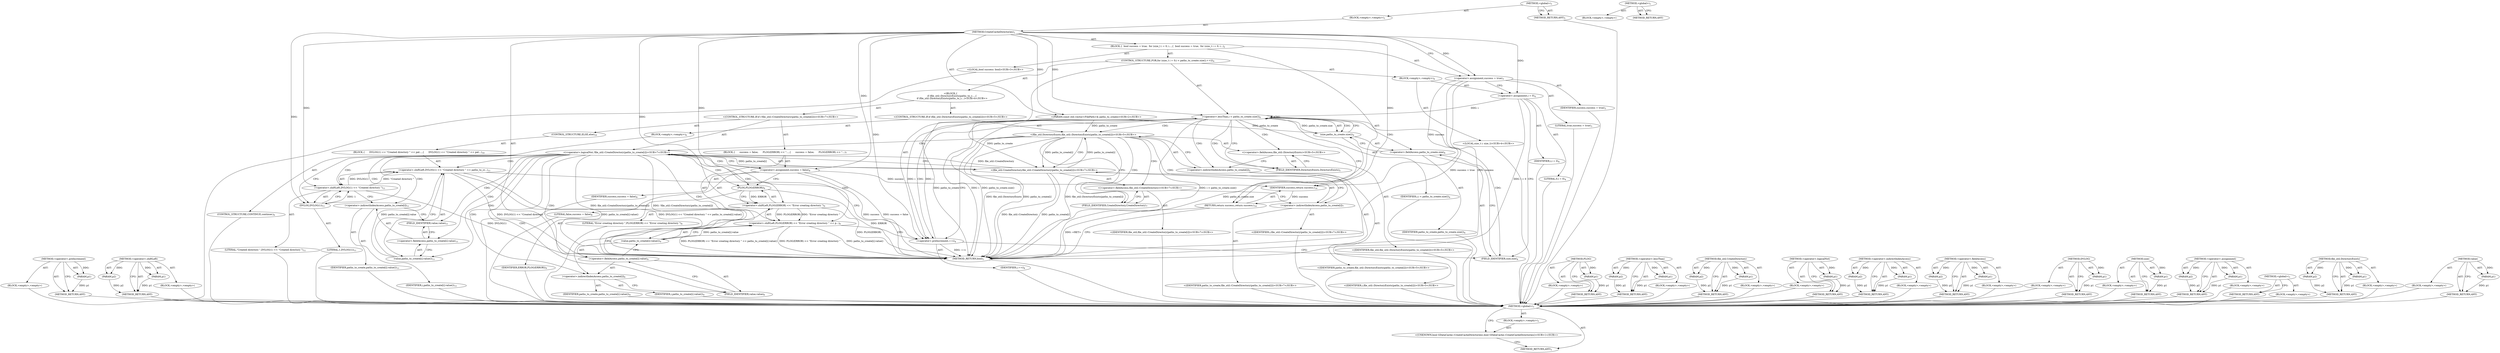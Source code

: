 digraph "&lt;global&gt;" {
vulnerable_125 [label=<(METHOD,&lt;operator&gt;.preIncrement)>];
vulnerable_126 [label=<(PARAM,p1)>];
vulnerable_127 [label=<(BLOCK,&lt;empty&gt;,&lt;empty&gt;)>];
vulnerable_128 [label=<(METHOD_RETURN,ANY)>];
vulnerable_148 [label=<(METHOD,&lt;operator&gt;.shiftLeft)>];
vulnerable_149 [label=<(PARAM,p1)>];
vulnerable_150 [label=<(PARAM,p2)>];
vulnerable_151 [label=<(BLOCK,&lt;empty&gt;,&lt;empty&gt;)>];
vulnerable_152 [label=<(METHOD_RETURN,ANY)>];
vulnerable_6 [label=<(METHOD,&lt;global&gt;)<SUB>1</SUB>>];
vulnerable_7 [label=<(BLOCK,&lt;empty&gt;,&lt;empty&gt;)<SUB>1</SUB>>];
vulnerable_8 [label=<(METHOD,CreateCacheDirectories)<SUB>1</SUB>>];
vulnerable_9 [label="<(PARAM,const std::vector&lt;FilePath&gt;&amp; paths_to_create)<SUB>2</SUB>>"];
vulnerable_10 [label=<(BLOCK,{
  bool success = true;
  for (size_t i = 0; i...,{
  bool success = true;
  for (size_t i = 0; i...)<SUB>2</SUB>>];
vulnerable_11 [label="<(LOCAL,bool success: bool)<SUB>3</SUB>>"];
vulnerable_12 [label=<(&lt;operator&gt;.assignment,success = true)<SUB>3</SUB>>];
vulnerable_13 [label=<(IDENTIFIER,success,success = true)<SUB>3</SUB>>];
vulnerable_14 [label=<(LITERAL,true,success = true)<SUB>3</SUB>>];
vulnerable_15 [label=<(CONTROL_STRUCTURE,FOR,for (size_t i = 0;i &lt; paths_to_create.size();++i))<SUB>4</SUB>>];
vulnerable_16 [label=<(BLOCK,&lt;empty&gt;,&lt;empty&gt;)<SUB>4</SUB>>];
vulnerable_17 [label="<(LOCAL,size_t i: size_t)<SUB>4</SUB>>"];
vulnerable_18 [label=<(&lt;operator&gt;.assignment,i = 0)<SUB>4</SUB>>];
vulnerable_19 [label=<(IDENTIFIER,i,i = 0)<SUB>4</SUB>>];
vulnerable_20 [label=<(LITERAL,0,i = 0)<SUB>4</SUB>>];
vulnerable_21 [label=<(&lt;operator&gt;.lessThan,i &lt; paths_to_create.size())<SUB>4</SUB>>];
vulnerable_22 [label=<(IDENTIFIER,i,i &lt; paths_to_create.size())<SUB>4</SUB>>];
vulnerable_23 [label=<(size,paths_to_create.size())<SUB>4</SUB>>];
vulnerable_24 [label=<(&lt;operator&gt;.fieldAccess,paths_to_create.size)<SUB>4</SUB>>];
vulnerable_25 [label=<(IDENTIFIER,paths_to_create,paths_to_create.size())<SUB>4</SUB>>];
vulnerable_26 [label=<(FIELD_IDENTIFIER,size,size)<SUB>4</SUB>>];
vulnerable_27 [label=<(&lt;operator&gt;.preIncrement,++i)<SUB>4</SUB>>];
vulnerable_28 [label=<(IDENTIFIER,i,++i)<SUB>4</SUB>>];
vulnerable_29 [label="<(BLOCK,{
    if (file_util::DirectoryExists(paths_to_c...,{
    if (file_util::DirectoryExists(paths_to_c...)<SUB>4</SUB>>"];
vulnerable_30 [label="<(CONTROL_STRUCTURE,IF,if (file_util::DirectoryExists(paths_to_create[i])))<SUB>5</SUB>>"];
vulnerable_31 [label="<(file_util.DirectoryExists,file_util::DirectoryExists(paths_to_create[i]))<SUB>5</SUB>>"];
vulnerable_32 [label="<(&lt;operator&gt;.fieldAccess,file_util::DirectoryExists)<SUB>5</SUB>>"];
vulnerable_33 [label="<(IDENTIFIER,file_util,file_util::DirectoryExists(paths_to_create[i]))<SUB>5</SUB>>"];
vulnerable_34 [label=<(FIELD_IDENTIFIER,DirectoryExists,DirectoryExists)<SUB>5</SUB>>];
vulnerable_35 [label=<(&lt;operator&gt;.indirectIndexAccess,paths_to_create[i])<SUB>5</SUB>>];
vulnerable_36 [label="<(IDENTIFIER,paths_to_create,file_util::DirectoryExists(paths_to_create[i]))<SUB>5</SUB>>"];
vulnerable_37 [label="<(IDENTIFIER,i,file_util::DirectoryExists(paths_to_create[i]))<SUB>5</SUB>>"];
vulnerable_38 [label=<(BLOCK,&lt;empty&gt;,&lt;empty&gt;)<SUB>6</SUB>>];
vulnerable_39 [label=<(CONTROL_STRUCTURE,CONTINUE,continue;)<SUB>6</SUB>>];
vulnerable_40 [label="<(CONTROL_STRUCTURE,IF,if (!file_util::CreateDirectory(paths_to_create[i])))<SUB>7</SUB>>"];
vulnerable_41 [label="<(&lt;operator&gt;.logicalNot,!file_util::CreateDirectory(paths_to_create[i]))<SUB>7</SUB>>"];
vulnerable_42 [label="<(file_util.CreateDirectory,file_util::CreateDirectory(paths_to_create[i]))<SUB>7</SUB>>"];
vulnerable_43 [label="<(&lt;operator&gt;.fieldAccess,file_util::CreateDirectory)<SUB>7</SUB>>"];
vulnerable_44 [label="<(IDENTIFIER,file_util,file_util::CreateDirectory(paths_to_create[i]))<SUB>7</SUB>>"];
vulnerable_45 [label=<(FIELD_IDENTIFIER,CreateDirectory,CreateDirectory)<SUB>7</SUB>>];
vulnerable_46 [label=<(&lt;operator&gt;.indirectIndexAccess,paths_to_create[i])<SUB>7</SUB>>];
vulnerable_47 [label="<(IDENTIFIER,paths_to_create,file_util::CreateDirectory(paths_to_create[i]))<SUB>7</SUB>>"];
vulnerable_48 [label="<(IDENTIFIER,i,file_util::CreateDirectory(paths_to_create[i]))<SUB>7</SUB>>"];
vulnerable_49 [label=<(BLOCK,{
      success = false;
      PLOG(ERROR) &lt;&lt; &quot;...,{
      success = false;
      PLOG(ERROR) &lt;&lt; &quot;...)<SUB>7</SUB>>];
vulnerable_50 [label=<(&lt;operator&gt;.assignment,success = false)<SUB>8</SUB>>];
vulnerable_51 [label=<(IDENTIFIER,success,success = false)<SUB>8</SUB>>];
vulnerable_52 [label=<(LITERAL,false,success = false)<SUB>8</SUB>>];
vulnerable_53 [label=<(&lt;operator&gt;.shiftLeft,PLOG(ERROR) &lt;&lt; &quot;Error creating directory &quot; &lt;&lt; p...)<SUB>9</SUB>>];
vulnerable_54 [label=<(&lt;operator&gt;.shiftLeft,PLOG(ERROR) &lt;&lt; &quot;Error creating directory &quot;)<SUB>9</SUB>>];
vulnerable_55 [label=<(PLOG,PLOG(ERROR))<SUB>9</SUB>>];
vulnerable_56 [label=<(IDENTIFIER,ERROR,PLOG(ERROR))<SUB>9</SUB>>];
vulnerable_57 [label=<(LITERAL,&quot;Error creating directory &quot;,PLOG(ERROR) &lt;&lt; &quot;Error creating directory &quot;)<SUB>9</SUB>>];
vulnerable_58 [label=<(value,paths_to_create[i].value())<SUB>9</SUB>>];
vulnerable_59 [label=<(&lt;operator&gt;.fieldAccess,paths_to_create[i].value)<SUB>9</SUB>>];
vulnerable_60 [label=<(&lt;operator&gt;.indirectIndexAccess,paths_to_create[i])<SUB>9</SUB>>];
vulnerable_61 [label=<(IDENTIFIER,paths_to_create,paths_to_create[i].value())<SUB>9</SUB>>];
vulnerable_62 [label=<(IDENTIFIER,i,paths_to_create[i].value())<SUB>9</SUB>>];
vulnerable_63 [label=<(FIELD_IDENTIFIER,value,value)<SUB>9</SUB>>];
vulnerable_64 [label=<(CONTROL_STRUCTURE,ELSE,else)<SUB>10</SUB>>];
vulnerable_65 [label=<(BLOCK,{
      DVLOG(1) &lt;&lt; &quot;Created directory &quot; &lt;&lt; pat...,{
      DVLOG(1) &lt;&lt; &quot;Created directory &quot; &lt;&lt; pat...)<SUB>10</SUB>>];
vulnerable_66 [label=<(&lt;operator&gt;.shiftLeft,DVLOG(1) &lt;&lt; &quot;Created directory &quot; &lt;&lt; paths_to_cr...)<SUB>11</SUB>>];
vulnerable_67 [label=<(&lt;operator&gt;.shiftLeft,DVLOG(1) &lt;&lt; &quot;Created directory &quot;)<SUB>11</SUB>>];
vulnerable_68 [label=<(DVLOG,DVLOG(1))<SUB>11</SUB>>];
vulnerable_69 [label=<(LITERAL,1,DVLOG(1))<SUB>11</SUB>>];
vulnerable_70 [label=<(LITERAL,&quot;Created directory &quot;,DVLOG(1) &lt;&lt; &quot;Created directory &quot;)<SUB>11</SUB>>];
vulnerable_71 [label=<(value,paths_to_create[i].value())<SUB>11</SUB>>];
vulnerable_72 [label=<(&lt;operator&gt;.fieldAccess,paths_to_create[i].value)<SUB>11</SUB>>];
vulnerable_73 [label=<(&lt;operator&gt;.indirectIndexAccess,paths_to_create[i])<SUB>11</SUB>>];
vulnerable_74 [label=<(IDENTIFIER,paths_to_create,paths_to_create[i].value())<SUB>11</SUB>>];
vulnerable_75 [label=<(IDENTIFIER,i,paths_to_create[i].value())<SUB>11</SUB>>];
vulnerable_76 [label=<(FIELD_IDENTIFIER,value,value)<SUB>11</SUB>>];
vulnerable_77 [label=<(RETURN,return success;,return success;)<SUB>14</SUB>>];
vulnerable_78 [label=<(IDENTIFIER,success,return success;)<SUB>14</SUB>>];
vulnerable_79 [label=<(METHOD_RETURN,bool)<SUB>1</SUB>>];
vulnerable_81 [label=<(METHOD_RETURN,ANY)<SUB>1</SUB>>];
vulnerable_153 [label=<(METHOD,PLOG)>];
vulnerable_154 [label=<(PARAM,p1)>];
vulnerable_155 [label=<(BLOCK,&lt;empty&gt;,&lt;empty&gt;)>];
vulnerable_156 [label=<(METHOD_RETURN,ANY)>];
vulnerable_111 [label=<(METHOD,&lt;operator&gt;.lessThan)>];
vulnerable_112 [label=<(PARAM,p1)>];
vulnerable_113 [label=<(PARAM,p2)>];
vulnerable_114 [label=<(BLOCK,&lt;empty&gt;,&lt;empty&gt;)>];
vulnerable_115 [label=<(METHOD_RETURN,ANY)>];
vulnerable_143 [label=<(METHOD,file_util.CreateDirectory)>];
vulnerable_144 [label=<(PARAM,p1)>];
vulnerable_145 [label=<(PARAM,p2)>];
vulnerable_146 [label=<(BLOCK,&lt;empty&gt;,&lt;empty&gt;)>];
vulnerable_147 [label=<(METHOD_RETURN,ANY)>];
vulnerable_139 [label=<(METHOD,&lt;operator&gt;.logicalNot)>];
vulnerable_140 [label=<(PARAM,p1)>];
vulnerable_141 [label=<(BLOCK,&lt;empty&gt;,&lt;empty&gt;)>];
vulnerable_142 [label=<(METHOD_RETURN,ANY)>];
vulnerable_134 [label=<(METHOD,&lt;operator&gt;.indirectIndexAccess)>];
vulnerable_135 [label=<(PARAM,p1)>];
vulnerable_136 [label=<(PARAM,p2)>];
vulnerable_137 [label=<(BLOCK,&lt;empty&gt;,&lt;empty&gt;)>];
vulnerable_138 [label=<(METHOD_RETURN,ANY)>];
vulnerable_120 [label=<(METHOD,&lt;operator&gt;.fieldAccess)>];
vulnerable_121 [label=<(PARAM,p1)>];
vulnerable_122 [label=<(PARAM,p2)>];
vulnerable_123 [label=<(BLOCK,&lt;empty&gt;,&lt;empty&gt;)>];
vulnerable_124 [label=<(METHOD_RETURN,ANY)>];
vulnerable_161 [label=<(METHOD,DVLOG)>];
vulnerable_162 [label=<(PARAM,p1)>];
vulnerable_163 [label=<(BLOCK,&lt;empty&gt;,&lt;empty&gt;)>];
vulnerable_164 [label=<(METHOD_RETURN,ANY)>];
vulnerable_116 [label=<(METHOD,size)>];
vulnerable_117 [label=<(PARAM,p1)>];
vulnerable_118 [label=<(BLOCK,&lt;empty&gt;,&lt;empty&gt;)>];
vulnerable_119 [label=<(METHOD_RETURN,ANY)>];
vulnerable_106 [label=<(METHOD,&lt;operator&gt;.assignment)>];
vulnerable_107 [label=<(PARAM,p1)>];
vulnerable_108 [label=<(PARAM,p2)>];
vulnerable_109 [label=<(BLOCK,&lt;empty&gt;,&lt;empty&gt;)>];
vulnerable_110 [label=<(METHOD_RETURN,ANY)>];
vulnerable_100 [label=<(METHOD,&lt;global&gt;)<SUB>1</SUB>>];
vulnerable_101 [label=<(BLOCK,&lt;empty&gt;,&lt;empty&gt;)>];
vulnerable_102 [label=<(METHOD_RETURN,ANY)>];
vulnerable_129 [label=<(METHOD,file_util.DirectoryExists)>];
vulnerable_130 [label=<(PARAM,p1)>];
vulnerable_131 [label=<(PARAM,p2)>];
vulnerable_132 [label=<(BLOCK,&lt;empty&gt;,&lt;empty&gt;)>];
vulnerable_133 [label=<(METHOD_RETURN,ANY)>];
vulnerable_157 [label=<(METHOD,value)>];
vulnerable_158 [label=<(PARAM,p1)>];
vulnerable_159 [label=<(BLOCK,&lt;empty&gt;,&lt;empty&gt;)>];
vulnerable_160 [label=<(METHOD_RETURN,ANY)>];
fixed_6 [label=<(METHOD,&lt;global&gt;)<SUB>1</SUB>>];
fixed_7 [label=<(BLOCK,&lt;empty&gt;,&lt;empty&gt;)<SUB>1</SUB>>];
fixed_8 [label="<(UNKNOWN,bool GDataCache::CreateCacheDirectories(,bool GDataCache::CreateCacheDirectories()<SUB>1</SUB>>"];
fixed_9 [label=<(METHOD_RETURN,ANY)<SUB>1</SUB>>];
fixed_14 [label=<(METHOD,&lt;global&gt;)<SUB>1</SUB>>];
fixed_15 [label=<(BLOCK,&lt;empty&gt;,&lt;empty&gt;)>];
fixed_16 [label=<(METHOD_RETURN,ANY)>];
vulnerable_125 -> vulnerable_126  [key=0, label="AST: "];
vulnerable_125 -> vulnerable_126  [key=1, label="DDG: "];
vulnerable_125 -> vulnerable_127  [key=0, label="AST: "];
vulnerable_125 -> vulnerable_128  [key=0, label="AST: "];
vulnerable_125 -> vulnerable_128  [key=1, label="CFG: "];
vulnerable_126 -> vulnerable_128  [key=0, label="DDG: p1"];
vulnerable_127 -> fixed_6  [key=0];
vulnerable_128 -> fixed_6  [key=0];
vulnerable_148 -> vulnerable_149  [key=0, label="AST: "];
vulnerable_148 -> vulnerable_149  [key=1, label="DDG: "];
vulnerable_148 -> vulnerable_151  [key=0, label="AST: "];
vulnerable_148 -> vulnerable_150  [key=0, label="AST: "];
vulnerable_148 -> vulnerable_150  [key=1, label="DDG: "];
vulnerable_148 -> vulnerable_152  [key=0, label="AST: "];
vulnerable_148 -> vulnerable_152  [key=1, label="CFG: "];
vulnerable_149 -> vulnerable_152  [key=0, label="DDG: p1"];
vulnerable_150 -> vulnerable_152  [key=0, label="DDG: p2"];
vulnerable_151 -> fixed_6  [key=0];
vulnerable_152 -> fixed_6  [key=0];
vulnerable_6 -> vulnerable_7  [key=0, label="AST: "];
vulnerable_6 -> vulnerable_81  [key=0, label="AST: "];
vulnerable_6 -> vulnerable_81  [key=1, label="CFG: "];
vulnerable_7 -> vulnerable_8  [key=0, label="AST: "];
vulnerable_8 -> vulnerable_9  [key=0, label="AST: "];
vulnerable_8 -> vulnerable_9  [key=1, label="DDG: "];
vulnerable_8 -> vulnerable_10  [key=0, label="AST: "];
vulnerable_8 -> vulnerable_79  [key=0, label="AST: "];
vulnerable_8 -> vulnerable_12  [key=0, label="CFG: "];
vulnerable_8 -> vulnerable_12  [key=1, label="DDG: "];
vulnerable_8 -> vulnerable_78  [key=0, label="DDG: "];
vulnerable_8 -> vulnerable_18  [key=0, label="DDG: "];
vulnerable_8 -> vulnerable_21  [key=0, label="DDG: "];
vulnerable_8 -> vulnerable_27  [key=0, label="DDG: "];
vulnerable_8 -> vulnerable_50  [key=0, label="DDG: "];
vulnerable_8 -> vulnerable_54  [key=0, label="DDG: "];
vulnerable_8 -> vulnerable_55  [key=0, label="DDG: "];
vulnerable_8 -> vulnerable_67  [key=0, label="DDG: "];
vulnerable_8 -> vulnerable_68  [key=0, label="DDG: "];
vulnerable_9 -> vulnerable_79  [key=0, label="DDG: paths_to_create"];
vulnerable_9 -> vulnerable_23  [key=0, label="DDG: paths_to_create"];
vulnerable_9 -> vulnerable_31  [key=0, label="DDG: paths_to_create"];
vulnerable_9 -> vulnerable_42  [key=0, label="DDG: paths_to_create"];
vulnerable_10 -> vulnerable_11  [key=0, label="AST: "];
vulnerable_10 -> vulnerable_12  [key=0, label="AST: "];
vulnerable_10 -> vulnerable_15  [key=0, label="AST: "];
vulnerable_10 -> vulnerable_77  [key=0, label="AST: "];
vulnerable_11 -> fixed_6  [key=0];
vulnerable_12 -> vulnerable_13  [key=0, label="AST: "];
vulnerable_12 -> vulnerable_14  [key=0, label="AST: "];
vulnerable_12 -> vulnerable_18  [key=0, label="CFG: "];
vulnerable_12 -> vulnerable_79  [key=0, label="DDG: success"];
vulnerable_12 -> vulnerable_79  [key=1, label="DDG: success = true"];
vulnerable_12 -> vulnerable_78  [key=0, label="DDG: success"];
vulnerable_13 -> fixed_6  [key=0];
vulnerable_14 -> fixed_6  [key=0];
vulnerable_15 -> vulnerable_16  [key=0, label="AST: "];
vulnerable_15 -> vulnerable_21  [key=0, label="AST: "];
vulnerable_15 -> vulnerable_27  [key=0, label="AST: "];
vulnerable_15 -> vulnerable_29  [key=0, label="AST: "];
vulnerable_16 -> vulnerable_17  [key=0, label="AST: "];
vulnerable_16 -> vulnerable_18  [key=0, label="AST: "];
vulnerable_17 -> fixed_6  [key=0];
vulnerable_18 -> vulnerable_19  [key=0, label="AST: "];
vulnerable_18 -> vulnerable_20  [key=0, label="AST: "];
vulnerable_18 -> vulnerable_26  [key=0, label="CFG: "];
vulnerable_18 -> vulnerable_79  [key=0, label="DDG: i = 0"];
vulnerable_18 -> vulnerable_21  [key=0, label="DDG: i"];
vulnerable_19 -> fixed_6  [key=0];
vulnerable_20 -> fixed_6  [key=0];
vulnerable_21 -> vulnerable_22  [key=0, label="AST: "];
vulnerable_21 -> vulnerable_23  [key=0, label="AST: "];
vulnerable_21 -> vulnerable_23  [key=1, label="CDG: "];
vulnerable_21 -> vulnerable_34  [key=0, label="CFG: "];
vulnerable_21 -> vulnerable_34  [key=1, label="CDG: "];
vulnerable_21 -> vulnerable_77  [key=0, label="CFG: "];
vulnerable_21 -> vulnerable_79  [key=0, label="DDG: i"];
vulnerable_21 -> vulnerable_79  [key=1, label="DDG: paths_to_create.size()"];
vulnerable_21 -> vulnerable_79  [key=2, label="DDG: i &lt; paths_to_create.size()"];
vulnerable_21 -> vulnerable_27  [key=0, label="DDG: i"];
vulnerable_21 -> vulnerable_27  [key=1, label="CDG: "];
vulnerable_21 -> vulnerable_21  [key=0, label="CDG: "];
vulnerable_21 -> vulnerable_32  [key=0, label="CDG: "];
vulnerable_21 -> vulnerable_26  [key=0, label="CDG: "];
vulnerable_21 -> vulnerable_35  [key=0, label="CDG: "];
vulnerable_21 -> vulnerable_24  [key=0, label="CDG: "];
vulnerable_21 -> vulnerable_31  [key=0, label="CDG: "];
vulnerable_22 -> fixed_6  [key=0];
vulnerable_23 -> vulnerable_24  [key=0, label="AST: "];
vulnerable_23 -> vulnerable_21  [key=0, label="CFG: "];
vulnerable_23 -> vulnerable_21  [key=1, label="DDG: paths_to_create.size"];
vulnerable_23 -> vulnerable_79  [key=0, label="DDG: paths_to_create.size"];
vulnerable_24 -> vulnerable_25  [key=0, label="AST: "];
vulnerable_24 -> vulnerable_26  [key=0, label="AST: "];
vulnerable_24 -> vulnerable_23  [key=0, label="CFG: "];
vulnerable_25 -> fixed_6  [key=0];
vulnerable_26 -> vulnerable_24  [key=0, label="CFG: "];
vulnerable_27 -> vulnerable_28  [key=0, label="AST: "];
vulnerable_27 -> vulnerable_26  [key=0, label="CFG: "];
vulnerable_27 -> vulnerable_79  [key=0, label="DDG: ++i"];
vulnerable_27 -> vulnerable_21  [key=0, label="DDG: i"];
vulnerable_28 -> fixed_6  [key=0];
vulnerable_29 -> vulnerable_30  [key=0, label="AST: "];
vulnerable_29 -> vulnerable_40  [key=0, label="AST: "];
vulnerable_30 -> vulnerable_31  [key=0, label="AST: "];
vulnerable_30 -> vulnerable_38  [key=0, label="AST: "];
vulnerable_31 -> vulnerable_32  [key=0, label="AST: "];
vulnerable_31 -> vulnerable_35  [key=0, label="AST: "];
vulnerable_31 -> vulnerable_27  [key=0, label="CFG: "];
vulnerable_31 -> vulnerable_45  [key=0, label="CFG: "];
vulnerable_31 -> vulnerable_45  [key=1, label="CDG: "];
vulnerable_31 -> vulnerable_79  [key=0, label="DDG: file_util::DirectoryExists"];
vulnerable_31 -> vulnerable_79  [key=1, label="DDG: paths_to_create[i]"];
vulnerable_31 -> vulnerable_79  [key=2, label="DDG: file_util::DirectoryExists(paths_to_create[i])"];
vulnerable_31 -> vulnerable_42  [key=0, label="DDG: paths_to_create[i]"];
vulnerable_31 -> vulnerable_42  [key=1, label="CDG: "];
vulnerable_31 -> vulnerable_46  [key=0, label="CDG: "];
vulnerable_31 -> vulnerable_43  [key=0, label="CDG: "];
vulnerable_31 -> vulnerable_41  [key=0, label="CDG: "];
vulnerable_32 -> vulnerable_33  [key=0, label="AST: "];
vulnerable_32 -> vulnerable_34  [key=0, label="AST: "];
vulnerable_32 -> vulnerable_35  [key=0, label="CFG: "];
vulnerable_33 -> fixed_6  [key=0];
vulnerable_34 -> vulnerable_32  [key=0, label="CFG: "];
vulnerable_35 -> vulnerable_36  [key=0, label="AST: "];
vulnerable_35 -> vulnerable_37  [key=0, label="AST: "];
vulnerable_35 -> vulnerable_31  [key=0, label="CFG: "];
vulnerable_36 -> fixed_6  [key=0];
vulnerable_37 -> fixed_6  [key=0];
vulnerable_38 -> vulnerable_39  [key=0, label="AST: "];
vulnerable_39 -> fixed_6  [key=0];
vulnerable_40 -> vulnerable_41  [key=0, label="AST: "];
vulnerable_40 -> vulnerable_49  [key=0, label="AST: "];
vulnerable_40 -> vulnerable_64  [key=0, label="AST: "];
vulnerable_41 -> vulnerable_42  [key=0, label="AST: "];
vulnerable_41 -> vulnerable_50  [key=0, label="CFG: "];
vulnerable_41 -> vulnerable_50  [key=1, label="CDG: "];
vulnerable_41 -> vulnerable_68  [key=0, label="CFG: "];
vulnerable_41 -> vulnerable_68  [key=1, label="CDG: "];
vulnerable_41 -> vulnerable_79  [key=0, label="DDG: file_util::CreateDirectory(paths_to_create[i])"];
vulnerable_41 -> vulnerable_79  [key=1, label="DDG: !file_util::CreateDirectory(paths_to_create[i])"];
vulnerable_41 -> vulnerable_60  [key=0, label="CDG: "];
vulnerable_41 -> vulnerable_73  [key=0, label="CDG: "];
vulnerable_41 -> vulnerable_66  [key=0, label="CDG: "];
vulnerable_41 -> vulnerable_72  [key=0, label="CDG: "];
vulnerable_41 -> vulnerable_67  [key=0, label="CDG: "];
vulnerable_41 -> vulnerable_76  [key=0, label="CDG: "];
vulnerable_41 -> vulnerable_59  [key=0, label="CDG: "];
vulnerable_41 -> vulnerable_54  [key=0, label="CDG: "];
vulnerable_41 -> vulnerable_58  [key=0, label="CDG: "];
vulnerable_41 -> vulnerable_71  [key=0, label="CDG: "];
vulnerable_41 -> vulnerable_53  [key=0, label="CDG: "];
vulnerable_41 -> vulnerable_63  [key=0, label="CDG: "];
vulnerable_41 -> vulnerable_55  [key=0, label="CDG: "];
vulnerable_42 -> vulnerable_43  [key=0, label="AST: "];
vulnerable_42 -> vulnerable_46  [key=0, label="AST: "];
vulnerable_42 -> vulnerable_41  [key=0, label="CFG: "];
vulnerable_42 -> vulnerable_41  [key=1, label="DDG: file_util::CreateDirectory"];
vulnerable_42 -> vulnerable_41  [key=2, label="DDG: paths_to_create[i]"];
vulnerable_42 -> vulnerable_79  [key=0, label="DDG: file_util::CreateDirectory"];
vulnerable_42 -> vulnerable_79  [key=1, label="DDG: paths_to_create[i]"];
vulnerable_42 -> vulnerable_31  [key=0, label="DDG: paths_to_create[i]"];
vulnerable_43 -> vulnerable_44  [key=0, label="AST: "];
vulnerable_43 -> vulnerable_45  [key=0, label="AST: "];
vulnerable_43 -> vulnerable_46  [key=0, label="CFG: "];
vulnerable_44 -> fixed_6  [key=0];
vulnerable_45 -> vulnerable_43  [key=0, label="CFG: "];
vulnerable_46 -> vulnerable_47  [key=0, label="AST: "];
vulnerable_46 -> vulnerable_48  [key=0, label="AST: "];
vulnerable_46 -> vulnerable_42  [key=0, label="CFG: "];
vulnerable_47 -> fixed_6  [key=0];
vulnerable_48 -> fixed_6  [key=0];
vulnerable_49 -> vulnerable_50  [key=0, label="AST: "];
vulnerable_49 -> vulnerable_53  [key=0, label="AST: "];
vulnerable_50 -> vulnerable_51  [key=0, label="AST: "];
vulnerable_50 -> vulnerable_52  [key=0, label="AST: "];
vulnerable_50 -> vulnerable_55  [key=0, label="CFG: "];
vulnerable_50 -> vulnerable_79  [key=0, label="DDG: success"];
vulnerable_50 -> vulnerable_79  [key=1, label="DDG: success = false"];
vulnerable_50 -> vulnerable_78  [key=0, label="DDG: success"];
vulnerable_51 -> fixed_6  [key=0];
vulnerable_52 -> fixed_6  [key=0];
vulnerable_53 -> vulnerable_54  [key=0, label="AST: "];
vulnerable_53 -> vulnerable_58  [key=0, label="AST: "];
vulnerable_53 -> vulnerable_27  [key=0, label="CFG: "];
vulnerable_53 -> vulnerable_79  [key=0, label="DDG: PLOG(ERROR) &lt;&lt; &quot;Error creating directory &quot;"];
vulnerable_53 -> vulnerable_79  [key=1, label="DDG: paths_to_create[i].value()"];
vulnerable_53 -> vulnerable_79  [key=2, label="DDG: PLOG(ERROR) &lt;&lt; &quot;Error creating directory &quot; &lt;&lt; paths_to_create[i].value()"];
vulnerable_54 -> vulnerable_55  [key=0, label="AST: "];
vulnerable_54 -> vulnerable_57  [key=0, label="AST: "];
vulnerable_54 -> vulnerable_60  [key=0, label="CFG: "];
vulnerable_54 -> vulnerable_79  [key=0, label="DDG: PLOG(ERROR)"];
vulnerable_54 -> vulnerable_53  [key=0, label="DDG: PLOG(ERROR)"];
vulnerable_54 -> vulnerable_53  [key=1, label="DDG: &quot;Error creating directory &quot;"];
vulnerable_55 -> vulnerable_56  [key=0, label="AST: "];
vulnerable_55 -> vulnerable_54  [key=0, label="CFG: "];
vulnerable_55 -> vulnerable_54  [key=1, label="DDG: ERROR"];
vulnerable_55 -> vulnerable_79  [key=0, label="DDG: ERROR"];
vulnerable_56 -> fixed_6  [key=0];
vulnerable_57 -> fixed_6  [key=0];
vulnerable_58 -> vulnerable_59  [key=0, label="AST: "];
vulnerable_58 -> vulnerable_53  [key=0, label="CFG: "];
vulnerable_58 -> vulnerable_53  [key=1, label="DDG: paths_to_create[i].value"];
vulnerable_59 -> vulnerable_60  [key=0, label="AST: "];
vulnerable_59 -> vulnerable_63  [key=0, label="AST: "];
vulnerable_59 -> vulnerable_58  [key=0, label="CFG: "];
vulnerable_60 -> vulnerable_61  [key=0, label="AST: "];
vulnerable_60 -> vulnerable_62  [key=0, label="AST: "];
vulnerable_60 -> vulnerable_63  [key=0, label="CFG: "];
vulnerable_61 -> fixed_6  [key=0];
vulnerable_62 -> fixed_6  [key=0];
vulnerable_63 -> vulnerable_59  [key=0, label="CFG: "];
vulnerable_64 -> vulnerable_65  [key=0, label="AST: "];
vulnerable_65 -> vulnerable_66  [key=0, label="AST: "];
vulnerable_66 -> vulnerable_67  [key=0, label="AST: "];
vulnerable_66 -> vulnerable_71  [key=0, label="AST: "];
vulnerable_66 -> vulnerable_27  [key=0, label="CFG: "];
vulnerable_66 -> vulnerable_79  [key=0, label="DDG: DVLOG(1) &lt;&lt; &quot;Created directory &quot;"];
vulnerable_66 -> vulnerable_79  [key=1, label="DDG: paths_to_create[i].value()"];
vulnerable_66 -> vulnerable_79  [key=2, label="DDG: DVLOG(1) &lt;&lt; &quot;Created directory &quot; &lt;&lt; paths_to_create[i].value()"];
vulnerable_67 -> vulnerable_68  [key=0, label="AST: "];
vulnerable_67 -> vulnerable_70  [key=0, label="AST: "];
vulnerable_67 -> vulnerable_73  [key=0, label="CFG: "];
vulnerable_67 -> vulnerable_79  [key=0, label="DDG: DVLOG(1)"];
vulnerable_67 -> vulnerable_66  [key=0, label="DDG: DVLOG(1)"];
vulnerable_67 -> vulnerable_66  [key=1, label="DDG: &quot;Created directory &quot;"];
vulnerable_68 -> vulnerable_69  [key=0, label="AST: "];
vulnerable_68 -> vulnerable_67  [key=0, label="CFG: "];
vulnerable_68 -> vulnerable_67  [key=1, label="DDG: 1"];
vulnerable_69 -> fixed_6  [key=0];
vulnerable_70 -> fixed_6  [key=0];
vulnerable_71 -> vulnerable_72  [key=0, label="AST: "];
vulnerable_71 -> vulnerable_66  [key=0, label="CFG: "];
vulnerable_71 -> vulnerable_66  [key=1, label="DDG: paths_to_create[i].value"];
vulnerable_72 -> vulnerable_73  [key=0, label="AST: "];
vulnerable_72 -> vulnerable_76  [key=0, label="AST: "];
vulnerable_72 -> vulnerable_71  [key=0, label="CFG: "];
vulnerable_73 -> vulnerable_74  [key=0, label="AST: "];
vulnerable_73 -> vulnerable_75  [key=0, label="AST: "];
vulnerable_73 -> vulnerable_76  [key=0, label="CFG: "];
vulnerable_74 -> fixed_6  [key=0];
vulnerable_75 -> fixed_6  [key=0];
vulnerable_76 -> vulnerable_72  [key=0, label="CFG: "];
vulnerable_77 -> vulnerable_78  [key=0, label="AST: "];
vulnerable_77 -> vulnerable_79  [key=0, label="CFG: "];
vulnerable_77 -> vulnerable_79  [key=1, label="DDG: &lt;RET&gt;"];
vulnerable_78 -> vulnerable_77  [key=0, label="DDG: success"];
vulnerable_79 -> fixed_6  [key=0];
vulnerable_81 -> fixed_6  [key=0];
vulnerable_153 -> vulnerable_154  [key=0, label="AST: "];
vulnerable_153 -> vulnerable_154  [key=1, label="DDG: "];
vulnerable_153 -> vulnerable_155  [key=0, label="AST: "];
vulnerable_153 -> vulnerable_156  [key=0, label="AST: "];
vulnerable_153 -> vulnerable_156  [key=1, label="CFG: "];
vulnerable_154 -> vulnerable_156  [key=0, label="DDG: p1"];
vulnerable_155 -> fixed_6  [key=0];
vulnerable_156 -> fixed_6  [key=0];
vulnerable_111 -> vulnerable_112  [key=0, label="AST: "];
vulnerable_111 -> vulnerable_112  [key=1, label="DDG: "];
vulnerable_111 -> vulnerable_114  [key=0, label="AST: "];
vulnerable_111 -> vulnerable_113  [key=0, label="AST: "];
vulnerable_111 -> vulnerable_113  [key=1, label="DDG: "];
vulnerable_111 -> vulnerable_115  [key=0, label="AST: "];
vulnerable_111 -> vulnerable_115  [key=1, label="CFG: "];
vulnerable_112 -> vulnerable_115  [key=0, label="DDG: p1"];
vulnerable_113 -> vulnerable_115  [key=0, label="DDG: p2"];
vulnerable_114 -> fixed_6  [key=0];
vulnerable_115 -> fixed_6  [key=0];
vulnerable_143 -> vulnerable_144  [key=0, label="AST: "];
vulnerable_143 -> vulnerable_144  [key=1, label="DDG: "];
vulnerable_143 -> vulnerable_146  [key=0, label="AST: "];
vulnerable_143 -> vulnerable_145  [key=0, label="AST: "];
vulnerable_143 -> vulnerable_145  [key=1, label="DDG: "];
vulnerable_143 -> vulnerable_147  [key=0, label="AST: "];
vulnerable_143 -> vulnerable_147  [key=1, label="CFG: "];
vulnerable_144 -> vulnerable_147  [key=0, label="DDG: p1"];
vulnerable_145 -> vulnerable_147  [key=0, label="DDG: p2"];
vulnerable_146 -> fixed_6  [key=0];
vulnerable_147 -> fixed_6  [key=0];
vulnerable_139 -> vulnerable_140  [key=0, label="AST: "];
vulnerable_139 -> vulnerable_140  [key=1, label="DDG: "];
vulnerable_139 -> vulnerable_141  [key=0, label="AST: "];
vulnerable_139 -> vulnerable_142  [key=0, label="AST: "];
vulnerable_139 -> vulnerable_142  [key=1, label="CFG: "];
vulnerable_140 -> vulnerable_142  [key=0, label="DDG: p1"];
vulnerable_141 -> fixed_6  [key=0];
vulnerable_142 -> fixed_6  [key=0];
vulnerable_134 -> vulnerable_135  [key=0, label="AST: "];
vulnerable_134 -> vulnerable_135  [key=1, label="DDG: "];
vulnerable_134 -> vulnerable_137  [key=0, label="AST: "];
vulnerable_134 -> vulnerable_136  [key=0, label="AST: "];
vulnerable_134 -> vulnerable_136  [key=1, label="DDG: "];
vulnerable_134 -> vulnerable_138  [key=0, label="AST: "];
vulnerable_134 -> vulnerable_138  [key=1, label="CFG: "];
vulnerable_135 -> vulnerable_138  [key=0, label="DDG: p1"];
vulnerable_136 -> vulnerable_138  [key=0, label="DDG: p2"];
vulnerable_137 -> fixed_6  [key=0];
vulnerable_138 -> fixed_6  [key=0];
vulnerable_120 -> vulnerable_121  [key=0, label="AST: "];
vulnerable_120 -> vulnerable_121  [key=1, label="DDG: "];
vulnerable_120 -> vulnerable_123  [key=0, label="AST: "];
vulnerable_120 -> vulnerable_122  [key=0, label="AST: "];
vulnerable_120 -> vulnerable_122  [key=1, label="DDG: "];
vulnerable_120 -> vulnerable_124  [key=0, label="AST: "];
vulnerable_120 -> vulnerable_124  [key=1, label="CFG: "];
vulnerable_121 -> vulnerable_124  [key=0, label="DDG: p1"];
vulnerable_122 -> vulnerable_124  [key=0, label="DDG: p2"];
vulnerable_123 -> fixed_6  [key=0];
vulnerable_124 -> fixed_6  [key=0];
vulnerable_161 -> vulnerable_162  [key=0, label="AST: "];
vulnerable_161 -> vulnerable_162  [key=1, label="DDG: "];
vulnerable_161 -> vulnerable_163  [key=0, label="AST: "];
vulnerable_161 -> vulnerable_164  [key=0, label="AST: "];
vulnerable_161 -> vulnerable_164  [key=1, label="CFG: "];
vulnerable_162 -> vulnerable_164  [key=0, label="DDG: p1"];
vulnerable_163 -> fixed_6  [key=0];
vulnerable_164 -> fixed_6  [key=0];
vulnerable_116 -> vulnerable_117  [key=0, label="AST: "];
vulnerable_116 -> vulnerable_117  [key=1, label="DDG: "];
vulnerable_116 -> vulnerable_118  [key=0, label="AST: "];
vulnerable_116 -> vulnerable_119  [key=0, label="AST: "];
vulnerable_116 -> vulnerable_119  [key=1, label="CFG: "];
vulnerable_117 -> vulnerable_119  [key=0, label="DDG: p1"];
vulnerable_118 -> fixed_6  [key=0];
vulnerable_119 -> fixed_6  [key=0];
vulnerable_106 -> vulnerable_107  [key=0, label="AST: "];
vulnerable_106 -> vulnerable_107  [key=1, label="DDG: "];
vulnerable_106 -> vulnerable_109  [key=0, label="AST: "];
vulnerable_106 -> vulnerable_108  [key=0, label="AST: "];
vulnerable_106 -> vulnerable_108  [key=1, label="DDG: "];
vulnerable_106 -> vulnerable_110  [key=0, label="AST: "];
vulnerable_106 -> vulnerable_110  [key=1, label="CFG: "];
vulnerable_107 -> vulnerable_110  [key=0, label="DDG: p1"];
vulnerable_108 -> vulnerable_110  [key=0, label="DDG: p2"];
vulnerable_109 -> fixed_6  [key=0];
vulnerable_110 -> fixed_6  [key=0];
vulnerable_100 -> vulnerable_101  [key=0, label="AST: "];
vulnerable_100 -> vulnerable_102  [key=0, label="AST: "];
vulnerable_100 -> vulnerable_102  [key=1, label="CFG: "];
vulnerable_101 -> fixed_6  [key=0];
vulnerable_102 -> fixed_6  [key=0];
vulnerable_129 -> vulnerable_130  [key=0, label="AST: "];
vulnerable_129 -> vulnerable_130  [key=1, label="DDG: "];
vulnerable_129 -> vulnerable_132  [key=0, label="AST: "];
vulnerable_129 -> vulnerable_131  [key=0, label="AST: "];
vulnerable_129 -> vulnerable_131  [key=1, label="DDG: "];
vulnerable_129 -> vulnerable_133  [key=0, label="AST: "];
vulnerable_129 -> vulnerable_133  [key=1, label="CFG: "];
vulnerable_130 -> vulnerable_133  [key=0, label="DDG: p1"];
vulnerable_131 -> vulnerable_133  [key=0, label="DDG: p2"];
vulnerable_132 -> fixed_6  [key=0];
vulnerable_133 -> fixed_6  [key=0];
vulnerable_157 -> vulnerable_158  [key=0, label="AST: "];
vulnerable_157 -> vulnerable_158  [key=1, label="DDG: "];
vulnerable_157 -> vulnerable_159  [key=0, label="AST: "];
vulnerable_157 -> vulnerable_160  [key=0, label="AST: "];
vulnerable_157 -> vulnerable_160  [key=1, label="CFG: "];
vulnerable_158 -> vulnerable_160  [key=0, label="DDG: p1"];
vulnerable_159 -> fixed_6  [key=0];
vulnerable_160 -> fixed_6  [key=0];
fixed_6 -> fixed_7  [key=0, label="AST: "];
fixed_6 -> fixed_9  [key=0, label="AST: "];
fixed_6 -> fixed_8  [key=0, label="CFG: "];
fixed_7 -> fixed_8  [key=0, label="AST: "];
fixed_8 -> fixed_9  [key=0, label="CFG: "];
fixed_14 -> fixed_15  [key=0, label="AST: "];
fixed_14 -> fixed_16  [key=0, label="AST: "];
fixed_14 -> fixed_16  [key=1, label="CFG: "];
}
